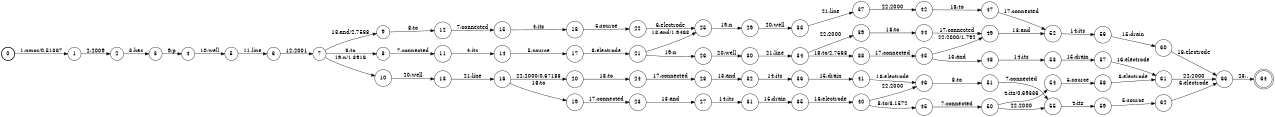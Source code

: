 digraph FST {
rankdir = LR;
size = "8.5,11";
label = "";
center = 1;
orientation = Portrait;
ranksep = "0.4";
nodesep = "0.25";
0 [label = "0", shape = circle, style = bold, fontsize = 14]
	0 -> 1 [label = "1:nmos/0.51367", fontsize = 14];
1 [label = "1", shape = circle, style = solid, fontsize = 14]
	1 -> 2 [label = "2:2009", fontsize = 14];
2 [label = "2", shape = circle, style = solid, fontsize = 14]
	2 -> 3 [label = "3:has", fontsize = 14];
3 [label = "3", shape = circle, style = solid, fontsize = 14]
	3 -> 4 [label = "9:p", fontsize = 14];
4 [label = "4", shape = circle, style = solid, fontsize = 14]
	4 -> 5 [label = "10:well", fontsize = 14];
5 [label = "5", shape = circle, style = solid, fontsize = 14]
	5 -> 6 [label = "11:line", fontsize = 14];
6 [label = "6", shape = circle, style = solid, fontsize = 14]
	6 -> 7 [label = "12:2001", fontsize = 14];
7 [label = "7", shape = circle, style = solid, fontsize = 14]
	7 -> 8 [label = "8:to", fontsize = 14];
	7 -> 9 [label = "13:and/2.7568", fontsize = 14];
	7 -> 10 [label = "19:n/1.3916", fontsize = 14];
8 [label = "8", shape = circle, style = solid, fontsize = 14]
	8 -> 11 [label = "7:connected", fontsize = 14];
9 [label = "9", shape = circle, style = solid, fontsize = 14]
	9 -> 12 [label = "8:to", fontsize = 14];
10 [label = "10", shape = circle, style = solid, fontsize = 14]
	10 -> 13 [label = "20:well", fontsize = 14];
11 [label = "11", shape = circle, style = solid, fontsize = 14]
	11 -> 14 [label = "4:its", fontsize = 14];
12 [label = "12", shape = circle, style = solid, fontsize = 14]
	12 -> 15 [label = "7:connected", fontsize = 14];
13 [label = "13", shape = circle, style = solid, fontsize = 14]
	13 -> 16 [label = "21:line", fontsize = 14];
14 [label = "14", shape = circle, style = solid, fontsize = 14]
	14 -> 17 [label = "5:source", fontsize = 14];
15 [label = "15", shape = circle, style = solid, fontsize = 14]
	15 -> 18 [label = "4:its", fontsize = 14];
16 [label = "16", shape = circle, style = solid, fontsize = 14]
	16 -> 19 [label = "18:to", fontsize = 14];
	16 -> 20 [label = "22:2000/0.67188", fontsize = 14];
17 [label = "17", shape = circle, style = solid, fontsize = 14]
	17 -> 21 [label = "6:electrode", fontsize = 14];
18 [label = "18", shape = circle, style = solid, fontsize = 14]
	18 -> 22 [label = "5:source", fontsize = 14];
19 [label = "19", shape = circle, style = solid, fontsize = 14]
	19 -> 23 [label = "17:connected", fontsize = 14];
20 [label = "20", shape = circle, style = solid, fontsize = 14]
	20 -> 24 [label = "18:to", fontsize = 14];
21 [label = "21", shape = circle, style = solid, fontsize = 14]
	21 -> 25 [label = "13:and/1.9463", fontsize = 14];
	21 -> 26 [label = "19:n", fontsize = 14];
22 [label = "22", shape = circle, style = solid, fontsize = 14]
	22 -> 25 [label = "6:electrode", fontsize = 14];
23 [label = "23", shape = circle, style = solid, fontsize = 14]
	23 -> 27 [label = "13:and", fontsize = 14];
24 [label = "24", shape = circle, style = solid, fontsize = 14]
	24 -> 28 [label = "17:connected", fontsize = 14];
25 [label = "25", shape = circle, style = solid, fontsize = 14]
	25 -> 29 [label = "19:n", fontsize = 14];
26 [label = "26", shape = circle, style = solid, fontsize = 14]
	26 -> 30 [label = "20:well", fontsize = 14];
27 [label = "27", shape = circle, style = solid, fontsize = 14]
	27 -> 31 [label = "14:its", fontsize = 14];
28 [label = "28", shape = circle, style = solid, fontsize = 14]
	28 -> 32 [label = "13:and", fontsize = 14];
29 [label = "29", shape = circle, style = solid, fontsize = 14]
	29 -> 33 [label = "20:well", fontsize = 14];
30 [label = "30", shape = circle, style = solid, fontsize = 14]
	30 -> 34 [label = "21:line", fontsize = 14];
31 [label = "31", shape = circle, style = solid, fontsize = 14]
	31 -> 35 [label = "15:drain", fontsize = 14];
32 [label = "32", shape = circle, style = solid, fontsize = 14]
	32 -> 36 [label = "14:its", fontsize = 14];
33 [label = "33", shape = circle, style = solid, fontsize = 14]
	33 -> 37 [label = "21:line", fontsize = 14];
34 [label = "34", shape = circle, style = solid, fontsize = 14]
	34 -> 38 [label = "18:to/2.7568", fontsize = 14];
	34 -> 39 [label = "22:2000", fontsize = 14];
35 [label = "35", shape = circle, style = solid, fontsize = 14]
	35 -> 40 [label = "16:electrode", fontsize = 14];
36 [label = "36", shape = circle, style = solid, fontsize = 14]
	36 -> 41 [label = "15:drain", fontsize = 14];
37 [label = "37", shape = circle, style = solid, fontsize = 14]
	37 -> 42 [label = "22:2000", fontsize = 14];
38 [label = "38", shape = circle, style = solid, fontsize = 14]
	38 -> 43 [label = "17:connected", fontsize = 14];
39 [label = "39", shape = circle, style = solid, fontsize = 14]
	39 -> 44 [label = "18:to", fontsize = 14];
40 [label = "40", shape = circle, style = solid, fontsize = 14]
	40 -> 45 [label = "8:to/3.1572", fontsize = 14];
	40 -> 46 [label = "22:2000", fontsize = 14];
41 [label = "41", shape = circle, style = solid, fontsize = 14]
	41 -> 46 [label = "16:electrode", fontsize = 14];
42 [label = "42", shape = circle, style = solid, fontsize = 14]
	42 -> 47 [label = "18:to", fontsize = 14];
43 [label = "43", shape = circle, style = solid, fontsize = 14]
	43 -> 48 [label = "13:and", fontsize = 14];
	43 -> 49 [label = "22:2000/1.792", fontsize = 14];
44 [label = "44", shape = circle, style = solid, fontsize = 14]
	44 -> 49 [label = "17:connected", fontsize = 14];
45 [label = "45", shape = circle, style = solid, fontsize = 14]
	45 -> 50 [label = "7:connected", fontsize = 14];
46 [label = "46", shape = circle, style = solid, fontsize = 14]
	46 -> 51 [label = "8:to", fontsize = 14];
47 [label = "47", shape = circle, style = solid, fontsize = 14]
	47 -> 52 [label = "17:connected", fontsize = 14];
48 [label = "48", shape = circle, style = solid, fontsize = 14]
	48 -> 53 [label = "14:its", fontsize = 14];
49 [label = "49", shape = circle, style = solid, fontsize = 14]
	49 -> 52 [label = "13:and", fontsize = 14];
50 [label = "50", shape = circle, style = solid, fontsize = 14]
	50 -> 54 [label = "4:its/0.69336", fontsize = 14];
	50 -> 55 [label = "22:2000", fontsize = 14];
51 [label = "51", shape = circle, style = solid, fontsize = 14]
	51 -> 55 [label = "7:connected", fontsize = 14];
52 [label = "52", shape = circle, style = solid, fontsize = 14]
	52 -> 56 [label = "14:its", fontsize = 14];
53 [label = "53", shape = circle, style = solid, fontsize = 14]
	53 -> 57 [label = "15:drain", fontsize = 14];
54 [label = "54", shape = circle, style = solid, fontsize = 14]
	54 -> 58 [label = "5:source", fontsize = 14];
55 [label = "55", shape = circle, style = solid, fontsize = 14]
	55 -> 59 [label = "4:its", fontsize = 14];
56 [label = "56", shape = circle, style = solid, fontsize = 14]
	56 -> 60 [label = "15:drain", fontsize = 14];
57 [label = "57", shape = circle, style = solid, fontsize = 14]
	57 -> 61 [label = "16:electrode", fontsize = 14];
58 [label = "58", shape = circle, style = solid, fontsize = 14]
	58 -> 61 [label = "6:electrode", fontsize = 14];
59 [label = "59", shape = circle, style = solid, fontsize = 14]
	59 -> 62 [label = "5:source", fontsize = 14];
60 [label = "60", shape = circle, style = solid, fontsize = 14]
	60 -> 63 [label = "16:electrode", fontsize = 14];
61 [label = "61", shape = circle, style = solid, fontsize = 14]
	61 -> 63 [label = "22:2000", fontsize = 14];
62 [label = "62", shape = circle, style = solid, fontsize = 14]
	62 -> 63 [label = "6:electrode", fontsize = 14];
63 [label = "63", shape = circle, style = solid, fontsize = 14]
	63 -> 64 [label = "23:.", fontsize = 14];
64 [label = "64", shape = doublecircle, style = solid, fontsize = 14]
}
